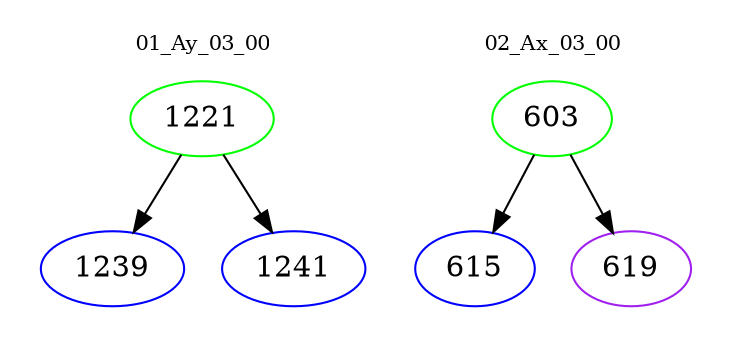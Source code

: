 digraph{
subgraph cluster_0 {
color = white
label = "01_Ay_03_00";
fontsize=10;
T0_1221 [label="1221", color="green"]
T0_1221 -> T0_1239 [color="black"]
T0_1239 [label="1239", color="blue"]
T0_1221 -> T0_1241 [color="black"]
T0_1241 [label="1241", color="blue"]
}
subgraph cluster_1 {
color = white
label = "02_Ax_03_00";
fontsize=10;
T1_603 [label="603", color="green"]
T1_603 -> T1_615 [color="black"]
T1_615 [label="615", color="blue"]
T1_603 -> T1_619 [color="black"]
T1_619 [label="619", color="purple"]
}
}
